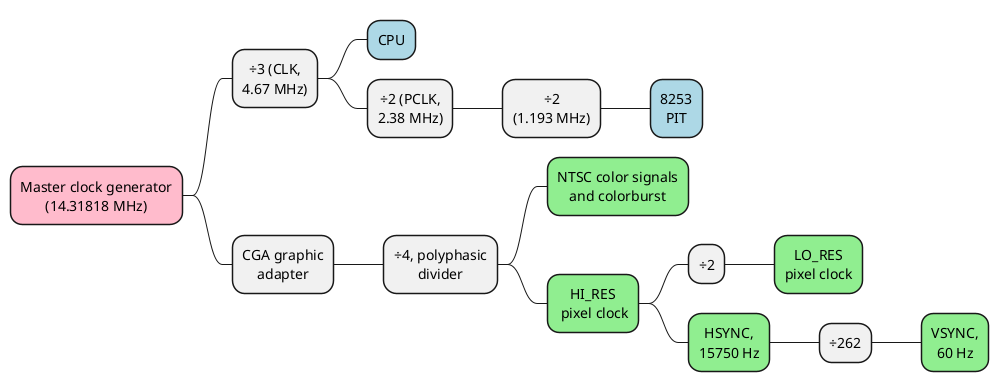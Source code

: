 @startmindmap

<style>
  node {
  HorizontalAlignment center
}
</style>

*[#FFBBCC] Master clock generator\n(14.31818 MHz)
** ÷3 (CLK,\n4.67 MHz)
***[#lightblue] CPU
*** ÷2 (PCLK,\n2.38 MHz)
**** ÷2\n(1.193 MHz)
*****[#lightblue] 8253\nPIT
** CGA graphic\nadapter
*** ÷4, polyphasic\ndivider
****[#lightgreen] NTSC color signals\nand colorburst
****[#lightgreen] HI_RES\n pixel clock
***** ÷2
******[#lightgreen] LO_RES\npixel clock
*****[#lightgreen] HSYNC,\n15750 Hz
****** ÷262
*******[#lightgreen] VSYNC,\n60 Hz
@endmindmap